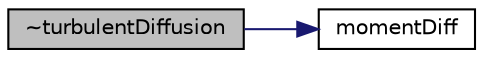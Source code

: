 digraph "~turbulentDiffusion"
{
  bgcolor="transparent";
  edge [fontname="Helvetica",fontsize="10",labelfontname="Helvetica",labelfontsize="10"];
  node [fontname="Helvetica",fontsize="10",shape=record];
  rankdir="LR";
  Node1 [label="~turbulentDiffusion",height=0.2,width=0.4,color="black", fillcolor="grey75", style="filled", fontcolor="black"];
  Node1 -> Node2 [color="midnightblue",fontsize="10",style="solid",fontname="Helvetica"];
  Node2 [label="momentDiff",height=0.2,width=0.4,color="black",URL="$a00064.html#a2607d470834fac9d39bfc0d92f89d41a",tooltip="Moments of the daughter distribution. "];
}
